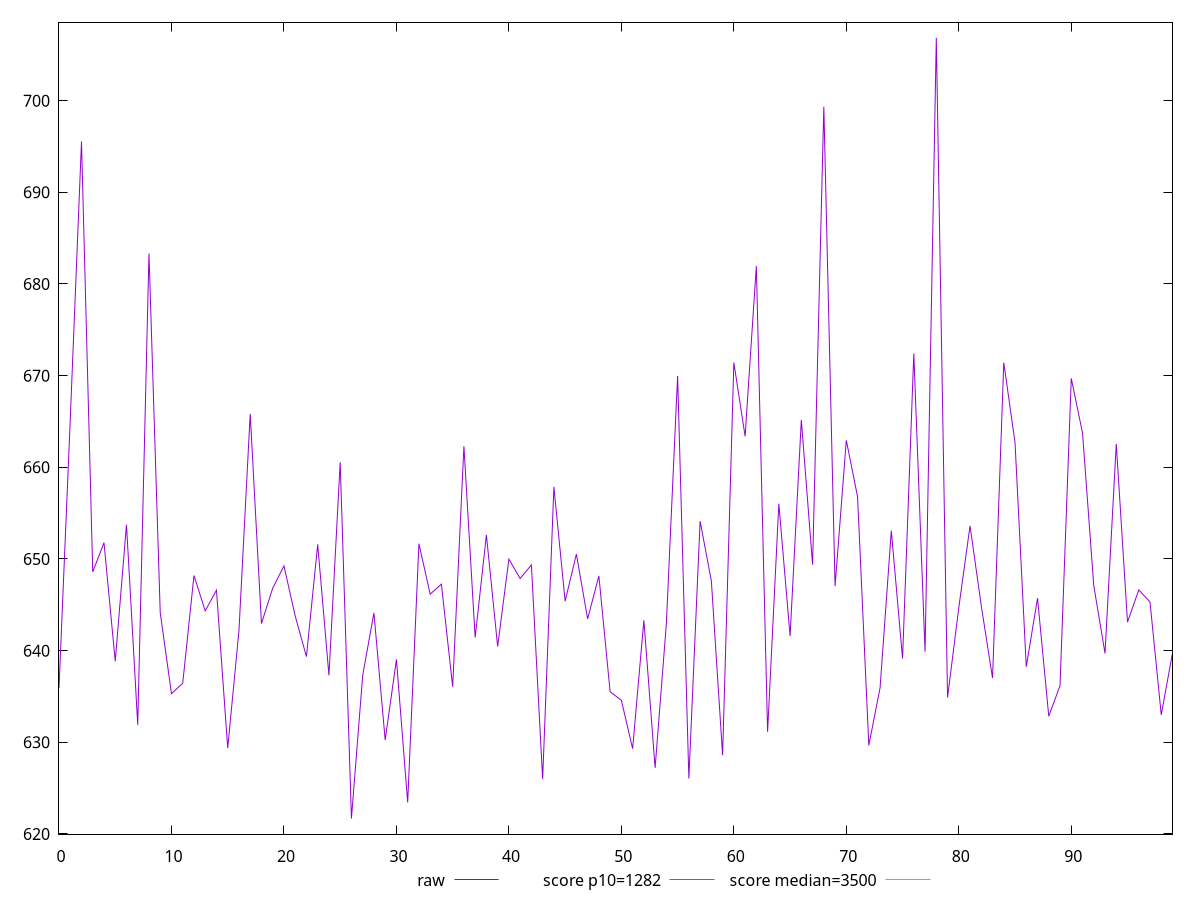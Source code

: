reset

$raw <<EOF
0 635.9120000000008
1 665.2000000000004
2 695.5400000000003
3 648.5920000000004
4 651.7760000000005
5 638.8440000000002
6 653.7400000000007
7 631.9120000000004
8 683.3240000000006
9 644.144
10 635.3040000000003
11 636.4440000000001
12 648.1960000000005
13 644.3360000000002
14 646.5920000000006
15 629.3680000000002
16 642.1880000000003
17 665.8240000000003
18 642.9520000000001
19 646.8120000000004
20 649.2440000000004
21 643.7760000000001
22 639.3520000000002
23 651.5840000000002
24 637.3000000000004
25 660.5560000000002
26 621.6840000000002
27 637.2880000000004
28 644.1160000000004
29 630.2400000000005
30 639.0400000000004
31 623.4400000000005
32 651.6680000000003
33 646.1640000000004
34 647.2520000000002
35 636.0680000000007
36 662.2960000000002
37 641.4360000000004
38 652.6200000000003
39 640.4560000000001
40 649.9840000000002
41 647.8720000000003
42 649.3520000000003
43 625.9760000000003
44 657.8640000000003
45 645.4000000000005
46 650.5320000000002
47 643.4679999999998
48 648.1520000000004
49 635.5040000000002
50 634.5840000000005
51 629.3000000000001
52 643.3080000000004
53 627.2160000000001
54 642.9480000000003
55 669.9640000000004
56 626.0480000000003
57 654.1280000000006
58 647.6120000000004
59 628.5880000000006
60 671.4280000000001
61 663.3880000000001
62 681.9560000000001
63 631.1360000000003
64 656.0240000000003
65 641.5920000000001
66 665.1680000000005
67 649.3760000000005
68 699.3480000000001
69 647.0440000000003
70 662.9480000000003
71 656.7920000000008
72 629.6600000000003
73 635.9400000000003
74 653.0880000000005
75 639.1400000000002
76 672.412
77 639.8720000000003
78 706.8480000000004
79 634.8800000000001
80 644.7000000000002
81 653.6200000000006
82 644.8680000000003
83 637.0120000000002
84 671.4280000000001
85 662.6840000000002
86 638.2440000000004
87 645.7280000000003
88 632.8440000000004
89 636.1800000000002
90 669.7080000000003
91 663.744
92 647.1000000000004
93 639.6960000000001
94 662.5640000000004
95 643.1120000000003
96 646.6200000000002
97 645.3120000000001
98 632.9920000000001
99 639.7480000000006
EOF

set key outside below
set xrange [0:99]
set yrange [619.9807200000002:708.5512800000004]
set trange [619.9807200000002:708.5512800000004]
set terminal svg size 640, 500 enhanced background rgb 'white'
set output "report_00018_2021-02-10T15-25-16.877Z/bootup-time/samples/pages/raw/values.svg"

plot $raw title "raw" with line, \
     1282 title "score p10=1282", \
     3500 title "score median=3500"

reset
